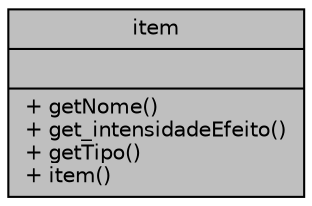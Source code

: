 digraph "item"
{
 // LATEX_PDF_SIZE
  edge [fontname="Helvetica",fontsize="10",labelfontname="Helvetica",labelfontsize="10"];
  node [fontname="Helvetica",fontsize="10",shape=record];
  Node1 [label="{item\n||+ getNome()\l+ get_intensidadeEfeito()\l+ getTipo()\l+ item()\l}",height=0.2,width=0.4,color="black", fillcolor="grey75", style="filled", fontcolor="black",tooltip=" "];
}
